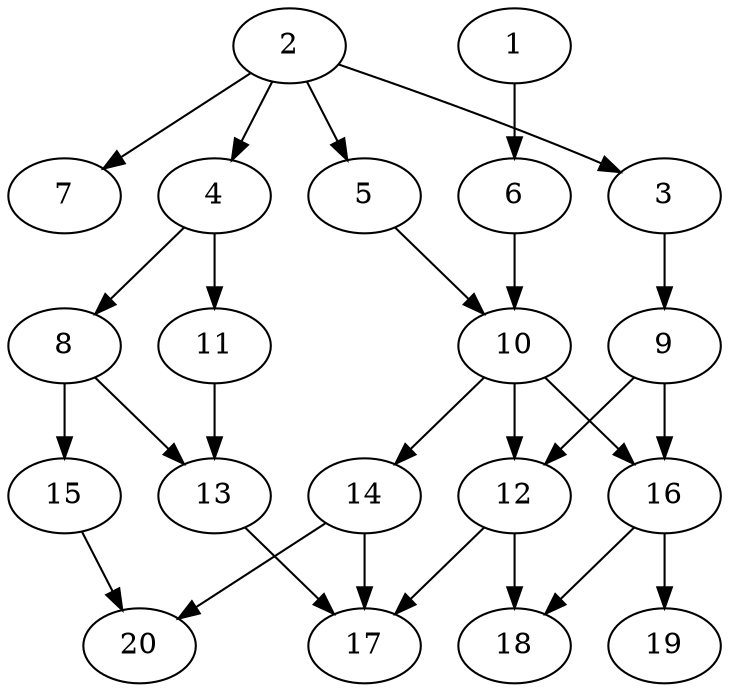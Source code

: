 // DAG automatically generated by daggen at Wed Jul 24 22:10:09 2019
// ./daggen --dot -n 20 --ccr 0.5 --fat 0.5 --regular 0.5 --density 0.5 --mindata 5242880 --maxdata 52428800 
digraph G {
  1 [size="77268992", alpha="0.08", expect_size="38634496"] 
  1 -> 6 [size ="38634496"]
  2 [size="38744064", alpha="0.04", expect_size="19372032"] 
  2 -> 3 [size ="19372032"]
  2 -> 4 [size ="19372032"]
  2 -> 5 [size ="19372032"]
  2 -> 7 [size ="19372032"]
  3 [size="31852544", alpha="0.11", expect_size="15926272"] 
  3 -> 9 [size ="15926272"]
  4 [size="49915904", alpha="0.19", expect_size="24957952"] 
  4 -> 8 [size ="24957952"]
  4 -> 11 [size ="24957952"]
  5 [size="70330368", alpha="0.07", expect_size="35165184"] 
  5 -> 10 [size ="35165184"]
  6 [size="21702656", alpha="0.12", expect_size="10851328"] 
  6 -> 10 [size ="10851328"]
  7 [size="32452608", alpha="0.01", expect_size="16226304"] 
  8 [size="17926144", alpha="0.06", expect_size="8963072"] 
  8 -> 13 [size ="8963072"]
  8 -> 15 [size ="8963072"]
  9 [size="17827840", alpha="0.09", expect_size="8913920"] 
  9 -> 12 [size ="8913920"]
  9 -> 16 [size ="8913920"]
  10 [size="97996800", alpha="0.05", expect_size="48998400"] 
  10 -> 12 [size ="48998400"]
  10 -> 14 [size ="48998400"]
  10 -> 16 [size ="48998400"]
  11 [size="91545600", alpha="0.18", expect_size="45772800"] 
  11 -> 13 [size ="45772800"]
  12 [size="33460224", alpha="0.18", expect_size="16730112"] 
  12 -> 17 [size ="16730112"]
  12 -> 18 [size ="16730112"]
  13 [size="52584448", alpha="0.17", expect_size="26292224"] 
  13 -> 17 [size ="26292224"]
  14 [size="103884800", alpha="0.19", expect_size="51942400"] 
  14 -> 17 [size ="51942400"]
  14 -> 20 [size ="51942400"]
  15 [size="98717696", alpha="0.14", expect_size="49358848"] 
  15 -> 20 [size ="49358848"]
  16 [size="39366656", alpha="0.00", expect_size="19683328"] 
  16 -> 18 [size ="19683328"]
  16 -> 19 [size ="19683328"]
  17 [size="97746944", alpha="0.01", expect_size="48873472"] 
  18 [size="101214208", alpha="0.20", expect_size="50607104"] 
  19 [size="35997696", alpha="0.15", expect_size="17998848"] 
  20 [size="77359104", alpha="0.04", expect_size="38679552"] 
}
